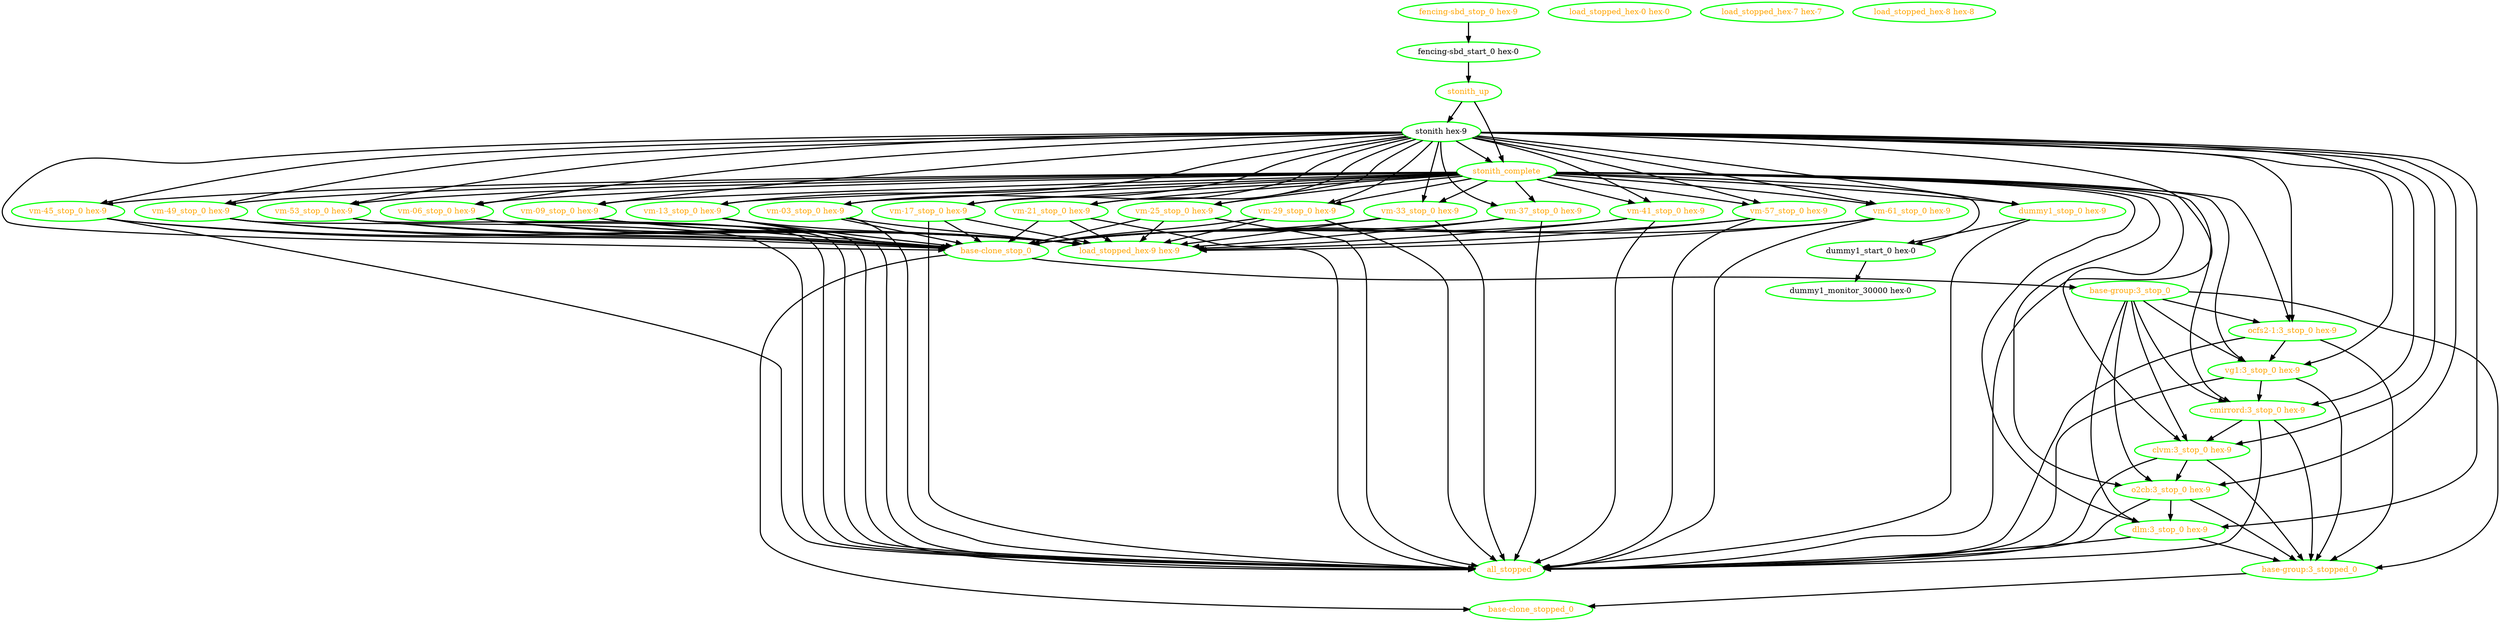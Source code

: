 digraph "g" {
"all_stopped" [ style=bold color="green" fontcolor="orange" ]
"base-clone_stop_0" -> "base-clone_stopped_0" [ style = bold]
"base-clone_stop_0" -> "base-group:3_stop_0" [ style = bold]
"base-clone_stop_0" [ style=bold color="green" fontcolor="orange" ]
"base-clone_stopped_0" [ style=bold color="green" fontcolor="orange" ]
"base-group:3_stop_0" -> "base-group:3_stopped_0" [ style = bold]
"base-group:3_stop_0" -> "clvm:3_stop_0 hex-9" [ style = bold]
"base-group:3_stop_0" -> "cmirrord:3_stop_0 hex-9" [ style = bold]
"base-group:3_stop_0" -> "dlm:3_stop_0 hex-9" [ style = bold]
"base-group:3_stop_0" -> "o2cb:3_stop_0 hex-9" [ style = bold]
"base-group:3_stop_0" -> "ocfs2-1:3_stop_0 hex-9" [ style = bold]
"base-group:3_stop_0" -> "vg1:3_stop_0 hex-9" [ style = bold]
"base-group:3_stop_0" [ style=bold color="green" fontcolor="orange" ]
"base-group:3_stopped_0" -> "base-clone_stopped_0" [ style = bold]
"base-group:3_stopped_0" [ style=bold color="green" fontcolor="orange" ]
"clvm:3_stop_0 hex-9" -> "all_stopped" [ style = bold]
"clvm:3_stop_0 hex-9" -> "base-group:3_stopped_0" [ style = bold]
"clvm:3_stop_0 hex-9" -> "o2cb:3_stop_0 hex-9" [ style = bold]
"clvm:3_stop_0 hex-9" [ style=bold color="green" fontcolor="orange" ]
"cmirrord:3_stop_0 hex-9" -> "all_stopped" [ style = bold]
"cmirrord:3_stop_0 hex-9" -> "base-group:3_stopped_0" [ style = bold]
"cmirrord:3_stop_0 hex-9" -> "clvm:3_stop_0 hex-9" [ style = bold]
"cmirrord:3_stop_0 hex-9" [ style=bold color="green" fontcolor="orange" ]
"dlm:3_stop_0 hex-9" -> "all_stopped" [ style = bold]
"dlm:3_stop_0 hex-9" -> "base-group:3_stopped_0" [ style = bold]
"dlm:3_stop_0 hex-9" [ style=bold color="green" fontcolor="orange" ]
"dummy1_monitor_30000 hex-0" [ style=bold color="green" fontcolor="black" ]
"dummy1_start_0 hex-0" -> "dummy1_monitor_30000 hex-0" [ style = bold]
"dummy1_start_0 hex-0" [ style=bold color="green" fontcolor="black" ]
"dummy1_stop_0 hex-9" -> "all_stopped" [ style = bold]
"dummy1_stop_0 hex-9" -> "dummy1_start_0 hex-0" [ style = bold]
"dummy1_stop_0 hex-9" [ style=bold color="green" fontcolor="orange" ]
"fencing-sbd_start_0 hex-0" -> "stonith_up" [ style = bold]
"fencing-sbd_start_0 hex-0" [ style=bold color="green" fontcolor="black" ]
"fencing-sbd_stop_0 hex-9" -> "fencing-sbd_start_0 hex-0" [ style = bold]
"fencing-sbd_stop_0 hex-9" [ style=bold color="green" fontcolor="orange" ]
"load_stopped_hex-0 hex-0" [ style=bold color="green" fontcolor="orange" ]
"load_stopped_hex-7 hex-7" [ style=bold color="green" fontcolor="orange" ]
"load_stopped_hex-8 hex-8" [ style=bold color="green" fontcolor="orange" ]
"load_stopped_hex-9 hex-9" [ style=bold color="green" fontcolor="orange" ]
"o2cb:3_stop_0 hex-9" -> "all_stopped" [ style = bold]
"o2cb:3_stop_0 hex-9" -> "base-group:3_stopped_0" [ style = bold]
"o2cb:3_stop_0 hex-9" -> "dlm:3_stop_0 hex-9" [ style = bold]
"o2cb:3_stop_0 hex-9" [ style=bold color="green" fontcolor="orange" ]
"ocfs2-1:3_stop_0 hex-9" -> "all_stopped" [ style = bold]
"ocfs2-1:3_stop_0 hex-9" -> "base-group:3_stopped_0" [ style = bold]
"ocfs2-1:3_stop_0 hex-9" -> "vg1:3_stop_0 hex-9" [ style = bold]
"ocfs2-1:3_stop_0 hex-9" [ style=bold color="green" fontcolor="orange" ]
"stonith hex-9" -> "all_stopped" [ style = bold]
"stonith hex-9" -> "base-clone_stop_0" [ style = bold]
"stonith hex-9" -> "clvm:3_stop_0 hex-9" [ style = bold]
"stonith hex-9" -> "cmirrord:3_stop_0 hex-9" [ style = bold]
"stonith hex-9" -> "dlm:3_stop_0 hex-9" [ style = bold]
"stonith hex-9" -> "dummy1_stop_0 hex-9" [ style = bold]
"stonith hex-9" -> "o2cb:3_stop_0 hex-9" [ style = bold]
"stonith hex-9" -> "ocfs2-1:3_stop_0 hex-9" [ style = bold]
"stonith hex-9" -> "stonith_complete" [ style = bold]
"stonith hex-9" -> "vg1:3_stop_0 hex-9" [ style = bold]
"stonith hex-9" -> "vm-03_stop_0 hex-9" [ style = bold]
"stonith hex-9" -> "vm-06_stop_0 hex-9" [ style = bold]
"stonith hex-9" -> "vm-09_stop_0 hex-9" [ style = bold]
"stonith hex-9" -> "vm-13_stop_0 hex-9" [ style = bold]
"stonith hex-9" -> "vm-17_stop_0 hex-9" [ style = bold]
"stonith hex-9" -> "vm-21_stop_0 hex-9" [ style = bold]
"stonith hex-9" -> "vm-25_stop_0 hex-9" [ style = bold]
"stonith hex-9" -> "vm-29_stop_0 hex-9" [ style = bold]
"stonith hex-9" -> "vm-33_stop_0 hex-9" [ style = bold]
"stonith hex-9" -> "vm-37_stop_0 hex-9" [ style = bold]
"stonith hex-9" -> "vm-41_stop_0 hex-9" [ style = bold]
"stonith hex-9" -> "vm-45_stop_0 hex-9" [ style = bold]
"stonith hex-9" -> "vm-49_stop_0 hex-9" [ style = bold]
"stonith hex-9" -> "vm-53_stop_0 hex-9" [ style = bold]
"stonith hex-9" -> "vm-57_stop_0 hex-9" [ style = bold]
"stonith hex-9" -> "vm-61_stop_0 hex-9" [ style = bold]
"stonith hex-9" [ style=bold color="green" fontcolor="black" ]
"stonith_complete" -> "clvm:3_stop_0 hex-9" [ style = bold]
"stonith_complete" -> "cmirrord:3_stop_0 hex-9" [ style = bold]
"stonith_complete" -> "dlm:3_stop_0 hex-9" [ style = bold]
"stonith_complete" -> "dummy1_start_0 hex-0" [ style = bold]
"stonith_complete" -> "dummy1_stop_0 hex-9" [ style = bold]
"stonith_complete" -> "o2cb:3_stop_0 hex-9" [ style = bold]
"stonith_complete" -> "ocfs2-1:3_stop_0 hex-9" [ style = bold]
"stonith_complete" -> "vg1:3_stop_0 hex-9" [ style = bold]
"stonith_complete" -> "vm-03_stop_0 hex-9" [ style = bold]
"stonith_complete" -> "vm-06_stop_0 hex-9" [ style = bold]
"stonith_complete" -> "vm-09_stop_0 hex-9" [ style = bold]
"stonith_complete" -> "vm-13_stop_0 hex-9" [ style = bold]
"stonith_complete" -> "vm-17_stop_0 hex-9" [ style = bold]
"stonith_complete" -> "vm-21_stop_0 hex-9" [ style = bold]
"stonith_complete" -> "vm-25_stop_0 hex-9" [ style = bold]
"stonith_complete" -> "vm-29_stop_0 hex-9" [ style = bold]
"stonith_complete" -> "vm-33_stop_0 hex-9" [ style = bold]
"stonith_complete" -> "vm-37_stop_0 hex-9" [ style = bold]
"stonith_complete" -> "vm-41_stop_0 hex-9" [ style = bold]
"stonith_complete" -> "vm-45_stop_0 hex-9" [ style = bold]
"stonith_complete" -> "vm-49_stop_0 hex-9" [ style = bold]
"stonith_complete" -> "vm-53_stop_0 hex-9" [ style = bold]
"stonith_complete" -> "vm-57_stop_0 hex-9" [ style = bold]
"stonith_complete" -> "vm-61_stop_0 hex-9" [ style = bold]
"stonith_complete" [ style=bold color="green" fontcolor="orange" ]
"stonith_up" -> "stonith hex-9" [ style = bold]
"stonith_up" -> "stonith_complete" [ style = bold]
"stonith_up" [ style=bold color="green" fontcolor="orange" ]
"vg1:3_stop_0 hex-9" -> "all_stopped" [ style = bold]
"vg1:3_stop_0 hex-9" -> "base-group:3_stopped_0" [ style = bold]
"vg1:3_stop_0 hex-9" -> "cmirrord:3_stop_0 hex-9" [ style = bold]
"vg1:3_stop_0 hex-9" [ style=bold color="green" fontcolor="orange" ]
"vm-03_stop_0 hex-9" -> "all_stopped" [ style = bold]
"vm-03_stop_0 hex-9" -> "base-clone_stop_0" [ style = bold]
"vm-03_stop_0 hex-9" -> "load_stopped_hex-9 hex-9" [ style = bold]
"vm-03_stop_0 hex-9" [ style=bold color="green" fontcolor="orange" ]
"vm-06_stop_0 hex-9" -> "all_stopped" [ style = bold]
"vm-06_stop_0 hex-9" -> "base-clone_stop_0" [ style = bold]
"vm-06_stop_0 hex-9" -> "load_stopped_hex-9 hex-9" [ style = bold]
"vm-06_stop_0 hex-9" [ style=bold color="green" fontcolor="orange" ]
"vm-09_stop_0 hex-9" -> "all_stopped" [ style = bold]
"vm-09_stop_0 hex-9" -> "base-clone_stop_0" [ style = bold]
"vm-09_stop_0 hex-9" -> "load_stopped_hex-9 hex-9" [ style = bold]
"vm-09_stop_0 hex-9" [ style=bold color="green" fontcolor="orange" ]
"vm-13_stop_0 hex-9" -> "all_stopped" [ style = bold]
"vm-13_stop_0 hex-9" -> "base-clone_stop_0" [ style = bold]
"vm-13_stop_0 hex-9" -> "load_stopped_hex-9 hex-9" [ style = bold]
"vm-13_stop_0 hex-9" [ style=bold color="green" fontcolor="orange" ]
"vm-17_stop_0 hex-9" -> "all_stopped" [ style = bold]
"vm-17_stop_0 hex-9" -> "base-clone_stop_0" [ style = bold]
"vm-17_stop_0 hex-9" -> "load_stopped_hex-9 hex-9" [ style = bold]
"vm-17_stop_0 hex-9" [ style=bold color="green" fontcolor="orange" ]
"vm-21_stop_0 hex-9" -> "all_stopped" [ style = bold]
"vm-21_stop_0 hex-9" -> "base-clone_stop_0" [ style = bold]
"vm-21_stop_0 hex-9" -> "load_stopped_hex-9 hex-9" [ style = bold]
"vm-21_stop_0 hex-9" [ style=bold color="green" fontcolor="orange" ]
"vm-25_stop_0 hex-9" -> "all_stopped" [ style = bold]
"vm-25_stop_0 hex-9" -> "base-clone_stop_0" [ style = bold]
"vm-25_stop_0 hex-9" -> "load_stopped_hex-9 hex-9" [ style = bold]
"vm-25_stop_0 hex-9" [ style=bold color="green" fontcolor="orange" ]
"vm-29_stop_0 hex-9" -> "all_stopped" [ style = bold]
"vm-29_stop_0 hex-9" -> "base-clone_stop_0" [ style = bold]
"vm-29_stop_0 hex-9" -> "load_stopped_hex-9 hex-9" [ style = bold]
"vm-29_stop_0 hex-9" [ style=bold color="green" fontcolor="orange" ]
"vm-33_stop_0 hex-9" -> "all_stopped" [ style = bold]
"vm-33_stop_0 hex-9" -> "base-clone_stop_0" [ style = bold]
"vm-33_stop_0 hex-9" -> "load_stopped_hex-9 hex-9" [ style = bold]
"vm-33_stop_0 hex-9" [ style=bold color="green" fontcolor="orange" ]
"vm-37_stop_0 hex-9" -> "all_stopped" [ style = bold]
"vm-37_stop_0 hex-9" -> "base-clone_stop_0" [ style = bold]
"vm-37_stop_0 hex-9" -> "load_stopped_hex-9 hex-9" [ style = bold]
"vm-37_stop_0 hex-9" [ style=bold color="green" fontcolor="orange" ]
"vm-41_stop_0 hex-9" -> "all_stopped" [ style = bold]
"vm-41_stop_0 hex-9" -> "base-clone_stop_0" [ style = bold]
"vm-41_stop_0 hex-9" -> "load_stopped_hex-9 hex-9" [ style = bold]
"vm-41_stop_0 hex-9" [ style=bold color="green" fontcolor="orange" ]
"vm-45_stop_0 hex-9" -> "all_stopped" [ style = bold]
"vm-45_stop_0 hex-9" -> "base-clone_stop_0" [ style = bold]
"vm-45_stop_0 hex-9" -> "load_stopped_hex-9 hex-9" [ style = bold]
"vm-45_stop_0 hex-9" [ style=bold color="green" fontcolor="orange" ]
"vm-49_stop_0 hex-9" -> "all_stopped" [ style = bold]
"vm-49_stop_0 hex-9" -> "base-clone_stop_0" [ style = bold]
"vm-49_stop_0 hex-9" -> "load_stopped_hex-9 hex-9" [ style = bold]
"vm-49_stop_0 hex-9" [ style=bold color="green" fontcolor="orange" ]
"vm-53_stop_0 hex-9" -> "all_stopped" [ style = bold]
"vm-53_stop_0 hex-9" -> "base-clone_stop_0" [ style = bold]
"vm-53_stop_0 hex-9" -> "load_stopped_hex-9 hex-9" [ style = bold]
"vm-53_stop_0 hex-9" [ style=bold color="green" fontcolor="orange" ]
"vm-57_stop_0 hex-9" -> "all_stopped" [ style = bold]
"vm-57_stop_0 hex-9" -> "base-clone_stop_0" [ style = bold]
"vm-57_stop_0 hex-9" -> "load_stopped_hex-9 hex-9" [ style = bold]
"vm-57_stop_0 hex-9" [ style=bold color="green" fontcolor="orange" ]
"vm-61_stop_0 hex-9" -> "all_stopped" [ style = bold]
"vm-61_stop_0 hex-9" -> "base-clone_stop_0" [ style = bold]
"vm-61_stop_0 hex-9" -> "load_stopped_hex-9 hex-9" [ style = bold]
"vm-61_stop_0 hex-9" [ style=bold color="green" fontcolor="orange" ]
}
